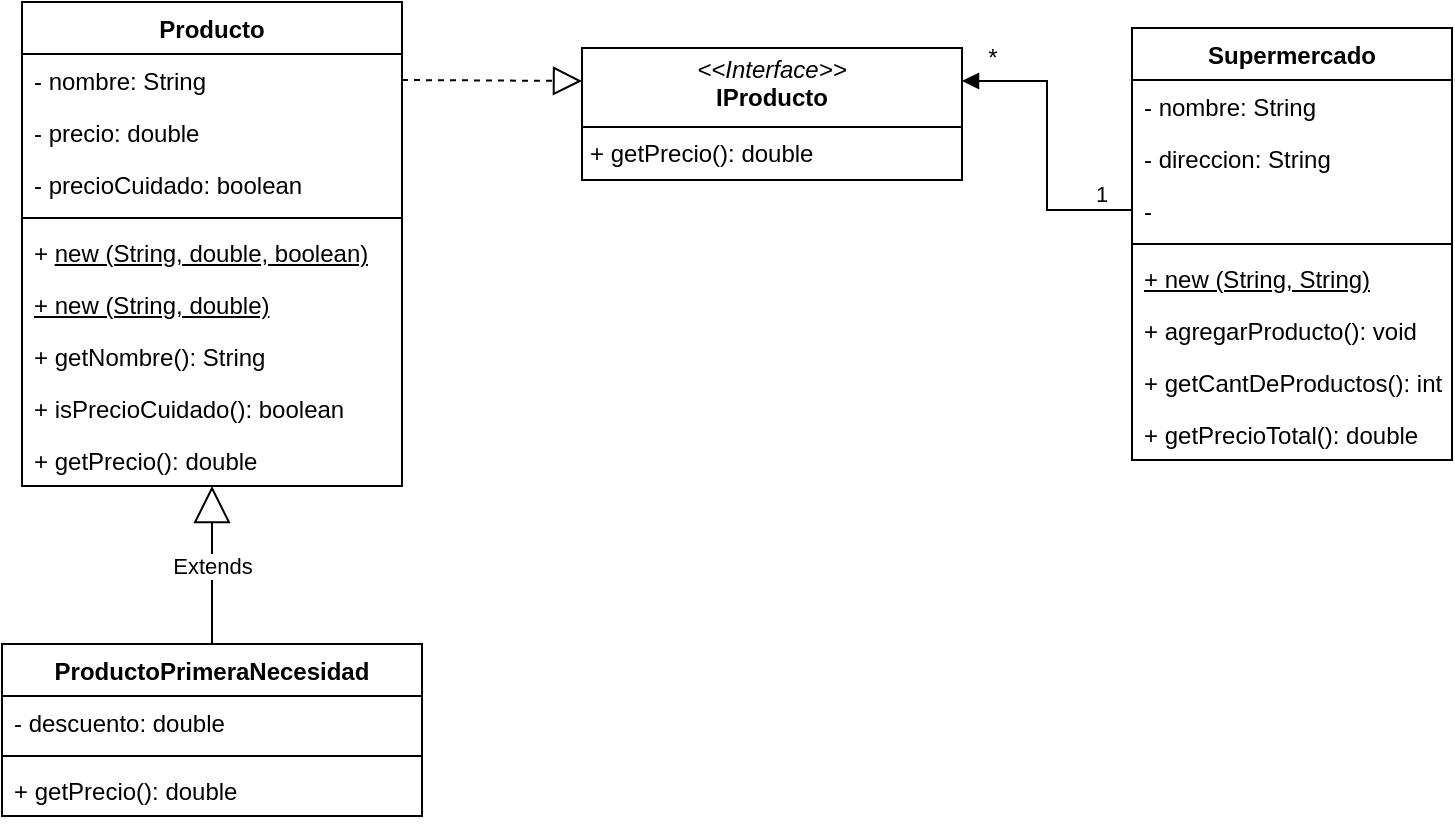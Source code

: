 <mxfile version="26.2.14">
  <diagram id="C5RBs43oDa-KdzZeNtuy" name="Page-1">
    <mxGraphModel dx="1111" dy="471" grid="1" gridSize="10" guides="1" tooltips="1" connect="1" arrows="1" fold="1" page="1" pageScale="1" pageWidth="827" pageHeight="1169" math="0" shadow="0">
      <root>
        <mxCell id="WIyWlLk6GJQsqaUBKTNV-0" />
        <mxCell id="WIyWlLk6GJQsqaUBKTNV-1" parent="WIyWlLk6GJQsqaUBKTNV-0" />
        <mxCell id="ktZeLlS40uCtY9vYBL32-0" value="Producto" style="swimlane;fontStyle=1;align=center;verticalAlign=top;childLayout=stackLayout;horizontal=1;startSize=26;horizontalStack=0;resizeParent=1;resizeParentMax=0;resizeLast=0;collapsible=1;marginBottom=0;whiteSpace=wrap;html=1;" vertex="1" parent="WIyWlLk6GJQsqaUBKTNV-1">
          <mxGeometry x="35" y="234" width="190" height="242" as="geometry" />
        </mxCell>
        <mxCell id="ktZeLlS40uCtY9vYBL32-1" value="- nombre: String&lt;div&gt;&lt;br&gt;&lt;/div&gt;" style="text;strokeColor=none;fillColor=none;align=left;verticalAlign=top;spacingLeft=4;spacingRight=4;overflow=hidden;rotatable=0;points=[[0,0.5],[1,0.5]];portConstraint=eastwest;whiteSpace=wrap;html=1;" vertex="1" parent="ktZeLlS40uCtY9vYBL32-0">
          <mxGeometry y="26" width="190" height="26" as="geometry" />
        </mxCell>
        <mxCell id="ktZeLlS40uCtY9vYBL32-19" value="- precio: double" style="text;strokeColor=none;fillColor=none;align=left;verticalAlign=top;spacingLeft=4;spacingRight=4;overflow=hidden;rotatable=0;points=[[0,0.5],[1,0.5]];portConstraint=eastwest;whiteSpace=wrap;html=1;" vertex="1" parent="ktZeLlS40uCtY9vYBL32-0">
          <mxGeometry y="52" width="190" height="26" as="geometry" />
        </mxCell>
        <mxCell id="ktZeLlS40uCtY9vYBL32-20" value="- precioCuidado: boolean" style="text;strokeColor=none;fillColor=none;align=left;verticalAlign=top;spacingLeft=4;spacingRight=4;overflow=hidden;rotatable=0;points=[[0,0.5],[1,0.5]];portConstraint=eastwest;whiteSpace=wrap;html=1;" vertex="1" parent="ktZeLlS40uCtY9vYBL32-0">
          <mxGeometry y="78" width="190" height="26" as="geometry" />
        </mxCell>
        <mxCell id="ktZeLlS40uCtY9vYBL32-2" value="" style="line;strokeWidth=1;fillColor=none;align=left;verticalAlign=middle;spacingTop=-1;spacingLeft=3;spacingRight=3;rotatable=0;labelPosition=right;points=[];portConstraint=eastwest;strokeColor=inherit;" vertex="1" parent="ktZeLlS40uCtY9vYBL32-0">
          <mxGeometry y="104" width="190" height="8" as="geometry" />
        </mxCell>
        <mxCell id="ktZeLlS40uCtY9vYBL32-28" value="+ &lt;u&gt;new (String, double, boolean)&lt;/u&gt;" style="text;strokeColor=none;fillColor=none;align=left;verticalAlign=top;spacingLeft=4;spacingRight=4;overflow=hidden;rotatable=0;points=[[0,0.5],[1,0.5]];portConstraint=eastwest;whiteSpace=wrap;html=1;" vertex="1" parent="ktZeLlS40uCtY9vYBL32-0">
          <mxGeometry y="112" width="190" height="26" as="geometry" />
        </mxCell>
        <mxCell id="ktZeLlS40uCtY9vYBL32-29" value="&lt;u&gt;+ new (String, double)&lt;/u&gt;" style="text;strokeColor=none;fillColor=none;align=left;verticalAlign=top;spacingLeft=4;spacingRight=4;overflow=hidden;rotatable=0;points=[[0,0.5],[1,0.5]];portConstraint=eastwest;whiteSpace=wrap;html=1;" vertex="1" parent="ktZeLlS40uCtY9vYBL32-0">
          <mxGeometry y="138" width="190" height="26" as="geometry" />
        </mxCell>
        <mxCell id="ktZeLlS40uCtY9vYBL32-30" value="+ getNombre(): String" style="text;strokeColor=none;fillColor=none;align=left;verticalAlign=top;spacingLeft=4;spacingRight=4;overflow=hidden;rotatable=0;points=[[0,0.5],[1,0.5]];portConstraint=eastwest;whiteSpace=wrap;html=1;" vertex="1" parent="ktZeLlS40uCtY9vYBL32-0">
          <mxGeometry y="164" width="190" height="26" as="geometry" />
        </mxCell>
        <mxCell id="ktZeLlS40uCtY9vYBL32-31" value="+ isPrecioCuidado(): boolean" style="text;strokeColor=none;fillColor=none;align=left;verticalAlign=top;spacingLeft=4;spacingRight=4;overflow=hidden;rotatable=0;points=[[0,0.5],[1,0.5]];portConstraint=eastwest;whiteSpace=wrap;html=1;" vertex="1" parent="ktZeLlS40uCtY9vYBL32-0">
          <mxGeometry y="190" width="190" height="26" as="geometry" />
        </mxCell>
        <mxCell id="ktZeLlS40uCtY9vYBL32-3" value="+ getPrecio(): double" style="text;strokeColor=none;fillColor=none;align=left;verticalAlign=top;spacingLeft=4;spacingRight=4;overflow=hidden;rotatable=0;points=[[0,0.5],[1,0.5]];portConstraint=eastwest;whiteSpace=wrap;html=1;" vertex="1" parent="ktZeLlS40uCtY9vYBL32-0">
          <mxGeometry y="216" width="190" height="26" as="geometry" />
        </mxCell>
        <mxCell id="ktZeLlS40uCtY9vYBL32-4" value="ProductoPrimeraNecesidad" style="swimlane;fontStyle=1;align=center;verticalAlign=top;childLayout=stackLayout;horizontal=1;startSize=26;horizontalStack=0;resizeParent=1;resizeParentMax=0;resizeLast=0;collapsible=1;marginBottom=0;whiteSpace=wrap;html=1;" vertex="1" parent="WIyWlLk6GJQsqaUBKTNV-1">
          <mxGeometry x="25" y="555" width="210" height="86" as="geometry" />
        </mxCell>
        <mxCell id="ktZeLlS40uCtY9vYBL32-34" value="- descuento: double" style="text;strokeColor=none;fillColor=none;align=left;verticalAlign=top;spacingLeft=4;spacingRight=4;overflow=hidden;rotatable=0;points=[[0,0.5],[1,0.5]];portConstraint=eastwest;whiteSpace=wrap;html=1;" vertex="1" parent="ktZeLlS40uCtY9vYBL32-4">
          <mxGeometry y="26" width="210" height="26" as="geometry" />
        </mxCell>
        <mxCell id="ktZeLlS40uCtY9vYBL32-6" value="" style="line;strokeWidth=1;fillColor=none;align=left;verticalAlign=middle;spacingTop=-1;spacingLeft=3;spacingRight=3;rotatable=0;labelPosition=right;points=[];portConstraint=eastwest;strokeColor=inherit;" vertex="1" parent="ktZeLlS40uCtY9vYBL32-4">
          <mxGeometry y="52" width="210" height="8" as="geometry" />
        </mxCell>
        <mxCell id="ktZeLlS40uCtY9vYBL32-7" value="+ getPrecio(): double" style="text;strokeColor=none;fillColor=none;align=left;verticalAlign=top;spacingLeft=4;spacingRight=4;overflow=hidden;rotatable=0;points=[[0,0.5],[1,0.5]];portConstraint=eastwest;whiteSpace=wrap;html=1;" vertex="1" parent="ktZeLlS40uCtY9vYBL32-4">
          <mxGeometry y="60" width="210" height="26" as="geometry" />
        </mxCell>
        <mxCell id="ktZeLlS40uCtY9vYBL32-8" value="Supermercado&lt;div&gt;&lt;br&gt;&lt;/div&gt;" style="swimlane;fontStyle=1;align=center;verticalAlign=top;childLayout=stackLayout;horizontal=1;startSize=26;horizontalStack=0;resizeParent=1;resizeParentMax=0;resizeLast=0;collapsible=1;marginBottom=0;whiteSpace=wrap;html=1;" vertex="1" parent="WIyWlLk6GJQsqaUBKTNV-1">
          <mxGeometry x="590" y="247" width="160" height="216" as="geometry" />
        </mxCell>
        <mxCell id="ktZeLlS40uCtY9vYBL32-9" value="- nombre: String" style="text;strokeColor=none;fillColor=none;align=left;verticalAlign=top;spacingLeft=4;spacingRight=4;overflow=hidden;rotatable=0;points=[[0,0.5],[1,0.5]];portConstraint=eastwest;whiteSpace=wrap;html=1;" vertex="1" parent="ktZeLlS40uCtY9vYBL32-8">
          <mxGeometry y="26" width="160" height="26" as="geometry" />
        </mxCell>
        <mxCell id="ktZeLlS40uCtY9vYBL32-21" value="- direccion: String" style="text;strokeColor=none;fillColor=none;align=left;verticalAlign=top;spacingLeft=4;spacingRight=4;overflow=hidden;rotatable=0;points=[[0,0.5],[1,0.5]];portConstraint=eastwest;whiteSpace=wrap;html=1;" vertex="1" parent="ktZeLlS40uCtY9vYBL32-8">
          <mxGeometry y="52" width="160" height="26" as="geometry" />
        </mxCell>
        <mxCell id="ktZeLlS40uCtY9vYBL32-22" value="-&amp;nbsp;" style="text;strokeColor=none;fillColor=none;align=left;verticalAlign=top;spacingLeft=4;spacingRight=4;overflow=hidden;rotatable=0;points=[[0,0.5],[1,0.5]];portConstraint=eastwest;whiteSpace=wrap;html=1;" vertex="1" parent="ktZeLlS40uCtY9vYBL32-8">
          <mxGeometry y="78" width="160" height="26" as="geometry" />
        </mxCell>
        <mxCell id="ktZeLlS40uCtY9vYBL32-10" value="" style="line;strokeWidth=1;fillColor=none;align=left;verticalAlign=middle;spacingTop=-1;spacingLeft=3;spacingRight=3;rotatable=0;labelPosition=right;points=[];portConstraint=eastwest;strokeColor=inherit;" vertex="1" parent="ktZeLlS40uCtY9vYBL32-8">
          <mxGeometry y="104" width="160" height="8" as="geometry" />
        </mxCell>
        <mxCell id="ktZeLlS40uCtY9vYBL32-33" value="&lt;u&gt;+ new (String, String)&lt;/u&gt;" style="text;strokeColor=none;fillColor=none;align=left;verticalAlign=top;spacingLeft=4;spacingRight=4;overflow=hidden;rotatable=0;points=[[0,0.5],[1,0.5]];portConstraint=eastwest;whiteSpace=wrap;html=1;" vertex="1" parent="ktZeLlS40uCtY9vYBL32-8">
          <mxGeometry y="112" width="160" height="26" as="geometry" />
        </mxCell>
        <mxCell id="ktZeLlS40uCtY9vYBL32-32" value="+ agregarProducto(): void" style="text;strokeColor=none;fillColor=none;align=left;verticalAlign=top;spacingLeft=4;spacingRight=4;overflow=hidden;rotatable=0;points=[[0,0.5],[1,0.5]];portConstraint=eastwest;whiteSpace=wrap;html=1;" vertex="1" parent="ktZeLlS40uCtY9vYBL32-8">
          <mxGeometry y="138" width="160" height="26" as="geometry" />
        </mxCell>
        <mxCell id="ktZeLlS40uCtY9vYBL32-11" value="+ getCantDeProductos(): int" style="text;strokeColor=none;fillColor=none;align=left;verticalAlign=top;spacingLeft=4;spacingRight=4;overflow=hidden;rotatable=0;points=[[0,0.5],[1,0.5]];portConstraint=eastwest;whiteSpace=wrap;html=1;" vertex="1" parent="ktZeLlS40uCtY9vYBL32-8">
          <mxGeometry y="164" width="160" height="26" as="geometry" />
        </mxCell>
        <mxCell id="ktZeLlS40uCtY9vYBL32-26" value="+ getPrecioTotal(): double" style="text;strokeColor=none;fillColor=none;align=left;verticalAlign=top;spacingLeft=4;spacingRight=4;overflow=hidden;rotatable=0;points=[[0,0.5],[1,0.5]];portConstraint=eastwest;whiteSpace=wrap;html=1;" vertex="1" parent="ktZeLlS40uCtY9vYBL32-8">
          <mxGeometry y="190" width="160" height="26" as="geometry" />
        </mxCell>
        <mxCell id="ktZeLlS40uCtY9vYBL32-12" value="&lt;p style=&quot;margin:0px;margin-top:4px;text-align:center;&quot;&gt;&lt;i&gt;&amp;lt;&amp;lt;Interface&amp;gt;&amp;gt;&lt;/i&gt;&lt;br&gt;&lt;b&gt;IProducto&lt;/b&gt;&lt;/p&gt;&lt;hr size=&quot;1&quot; style=&quot;border-style:solid;&quot;&gt;&lt;p style=&quot;margin:0px;margin-left:4px;&quot;&gt;+ getPrecio(): double&lt;br&gt;&lt;/p&gt;" style="verticalAlign=top;align=left;overflow=fill;html=1;whiteSpace=wrap;" vertex="1" parent="WIyWlLk6GJQsqaUBKTNV-1">
          <mxGeometry x="315" y="257" width="190" height="66" as="geometry" />
        </mxCell>
        <mxCell id="ktZeLlS40uCtY9vYBL32-14" value="Extends" style="endArrow=block;endSize=16;endFill=0;html=1;rounded=0;exitX=0.5;exitY=0;exitDx=0;exitDy=0;" edge="1" parent="WIyWlLk6GJQsqaUBKTNV-1" source="ktZeLlS40uCtY9vYBL32-4" target="ktZeLlS40uCtY9vYBL32-0">
          <mxGeometry width="160" relative="1" as="geometry">
            <mxPoint x="330" y="350" as="sourcePoint" />
            <mxPoint x="490" y="350" as="targetPoint" />
          </mxGeometry>
        </mxCell>
        <mxCell id="ktZeLlS40uCtY9vYBL32-15" value="" style="endArrow=block;dashed=1;endFill=0;endSize=12;html=1;rounded=0;exitX=1;exitY=0.5;exitDx=0;exitDy=0;entryX=0;entryY=0.25;entryDx=0;entryDy=0;" edge="1" parent="WIyWlLk6GJQsqaUBKTNV-1" source="ktZeLlS40uCtY9vYBL32-1" target="ktZeLlS40uCtY9vYBL32-12">
          <mxGeometry width="160" relative="1" as="geometry">
            <mxPoint x="330" y="350" as="sourcePoint" />
            <mxPoint x="490" y="350" as="targetPoint" />
          </mxGeometry>
        </mxCell>
        <mxCell id="ktZeLlS40uCtY9vYBL32-23" value="" style="endArrow=block;endFill=1;html=1;edgeStyle=orthogonalEdgeStyle;align=left;verticalAlign=top;rounded=0;exitX=0;exitY=0.5;exitDx=0;exitDy=0;entryX=1;entryY=0.25;entryDx=0;entryDy=0;" edge="1" parent="WIyWlLk6GJQsqaUBKTNV-1" source="ktZeLlS40uCtY9vYBL32-22" target="ktZeLlS40uCtY9vYBL32-12">
          <mxGeometry x="-1" relative="1" as="geometry">
            <mxPoint x="330" y="350" as="sourcePoint" />
            <mxPoint x="490" y="350" as="targetPoint" />
          </mxGeometry>
        </mxCell>
        <mxCell id="ktZeLlS40uCtY9vYBL32-24" value="1" style="edgeLabel;resizable=0;html=1;align=left;verticalAlign=bottom;" connectable="0" vertex="1" parent="ktZeLlS40uCtY9vYBL32-23">
          <mxGeometry x="-1" relative="1" as="geometry">
            <mxPoint x="-20" as="offset" />
          </mxGeometry>
        </mxCell>
        <mxCell id="ktZeLlS40uCtY9vYBL32-25" value="*" style="text;html=1;align=center;verticalAlign=middle;resizable=0;points=[];autosize=1;strokeColor=none;fillColor=none;" vertex="1" parent="WIyWlLk6GJQsqaUBKTNV-1">
          <mxGeometry x="505" y="247" width="30" height="30" as="geometry" />
        </mxCell>
      </root>
    </mxGraphModel>
  </diagram>
</mxfile>
